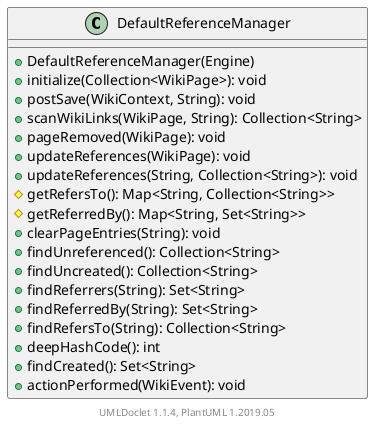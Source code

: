 @startuml

    class DefaultReferenceManager [[DefaultReferenceManager.html]] {
        +DefaultReferenceManager(Engine)
        +initialize(Collection<WikiPage>): void
        +postSave(WikiContext, String): void
        +scanWikiLinks(WikiPage, String): Collection<String>
        +pageRemoved(WikiPage): void
        +updateReferences(WikiPage): void
        +updateReferences(String, Collection<String>): void
        #getRefersTo(): Map<String, Collection<String>>
        #getReferredBy(): Map<String, Set<String>>
        +clearPageEntries(String): void
        +findUnreferenced(): Collection<String>
        +findUncreated(): Collection<String>
        +findReferrers(String): Set<String>
        +findReferredBy(String): Set<String>
        +findRefersTo(String): Collection<String>
        +deepHashCode(): int
        +findCreated(): Set<String>
        +actionPerformed(WikiEvent): void
    }


    center footer UMLDoclet 1.1.4, PlantUML 1.2019.05
@enduml
